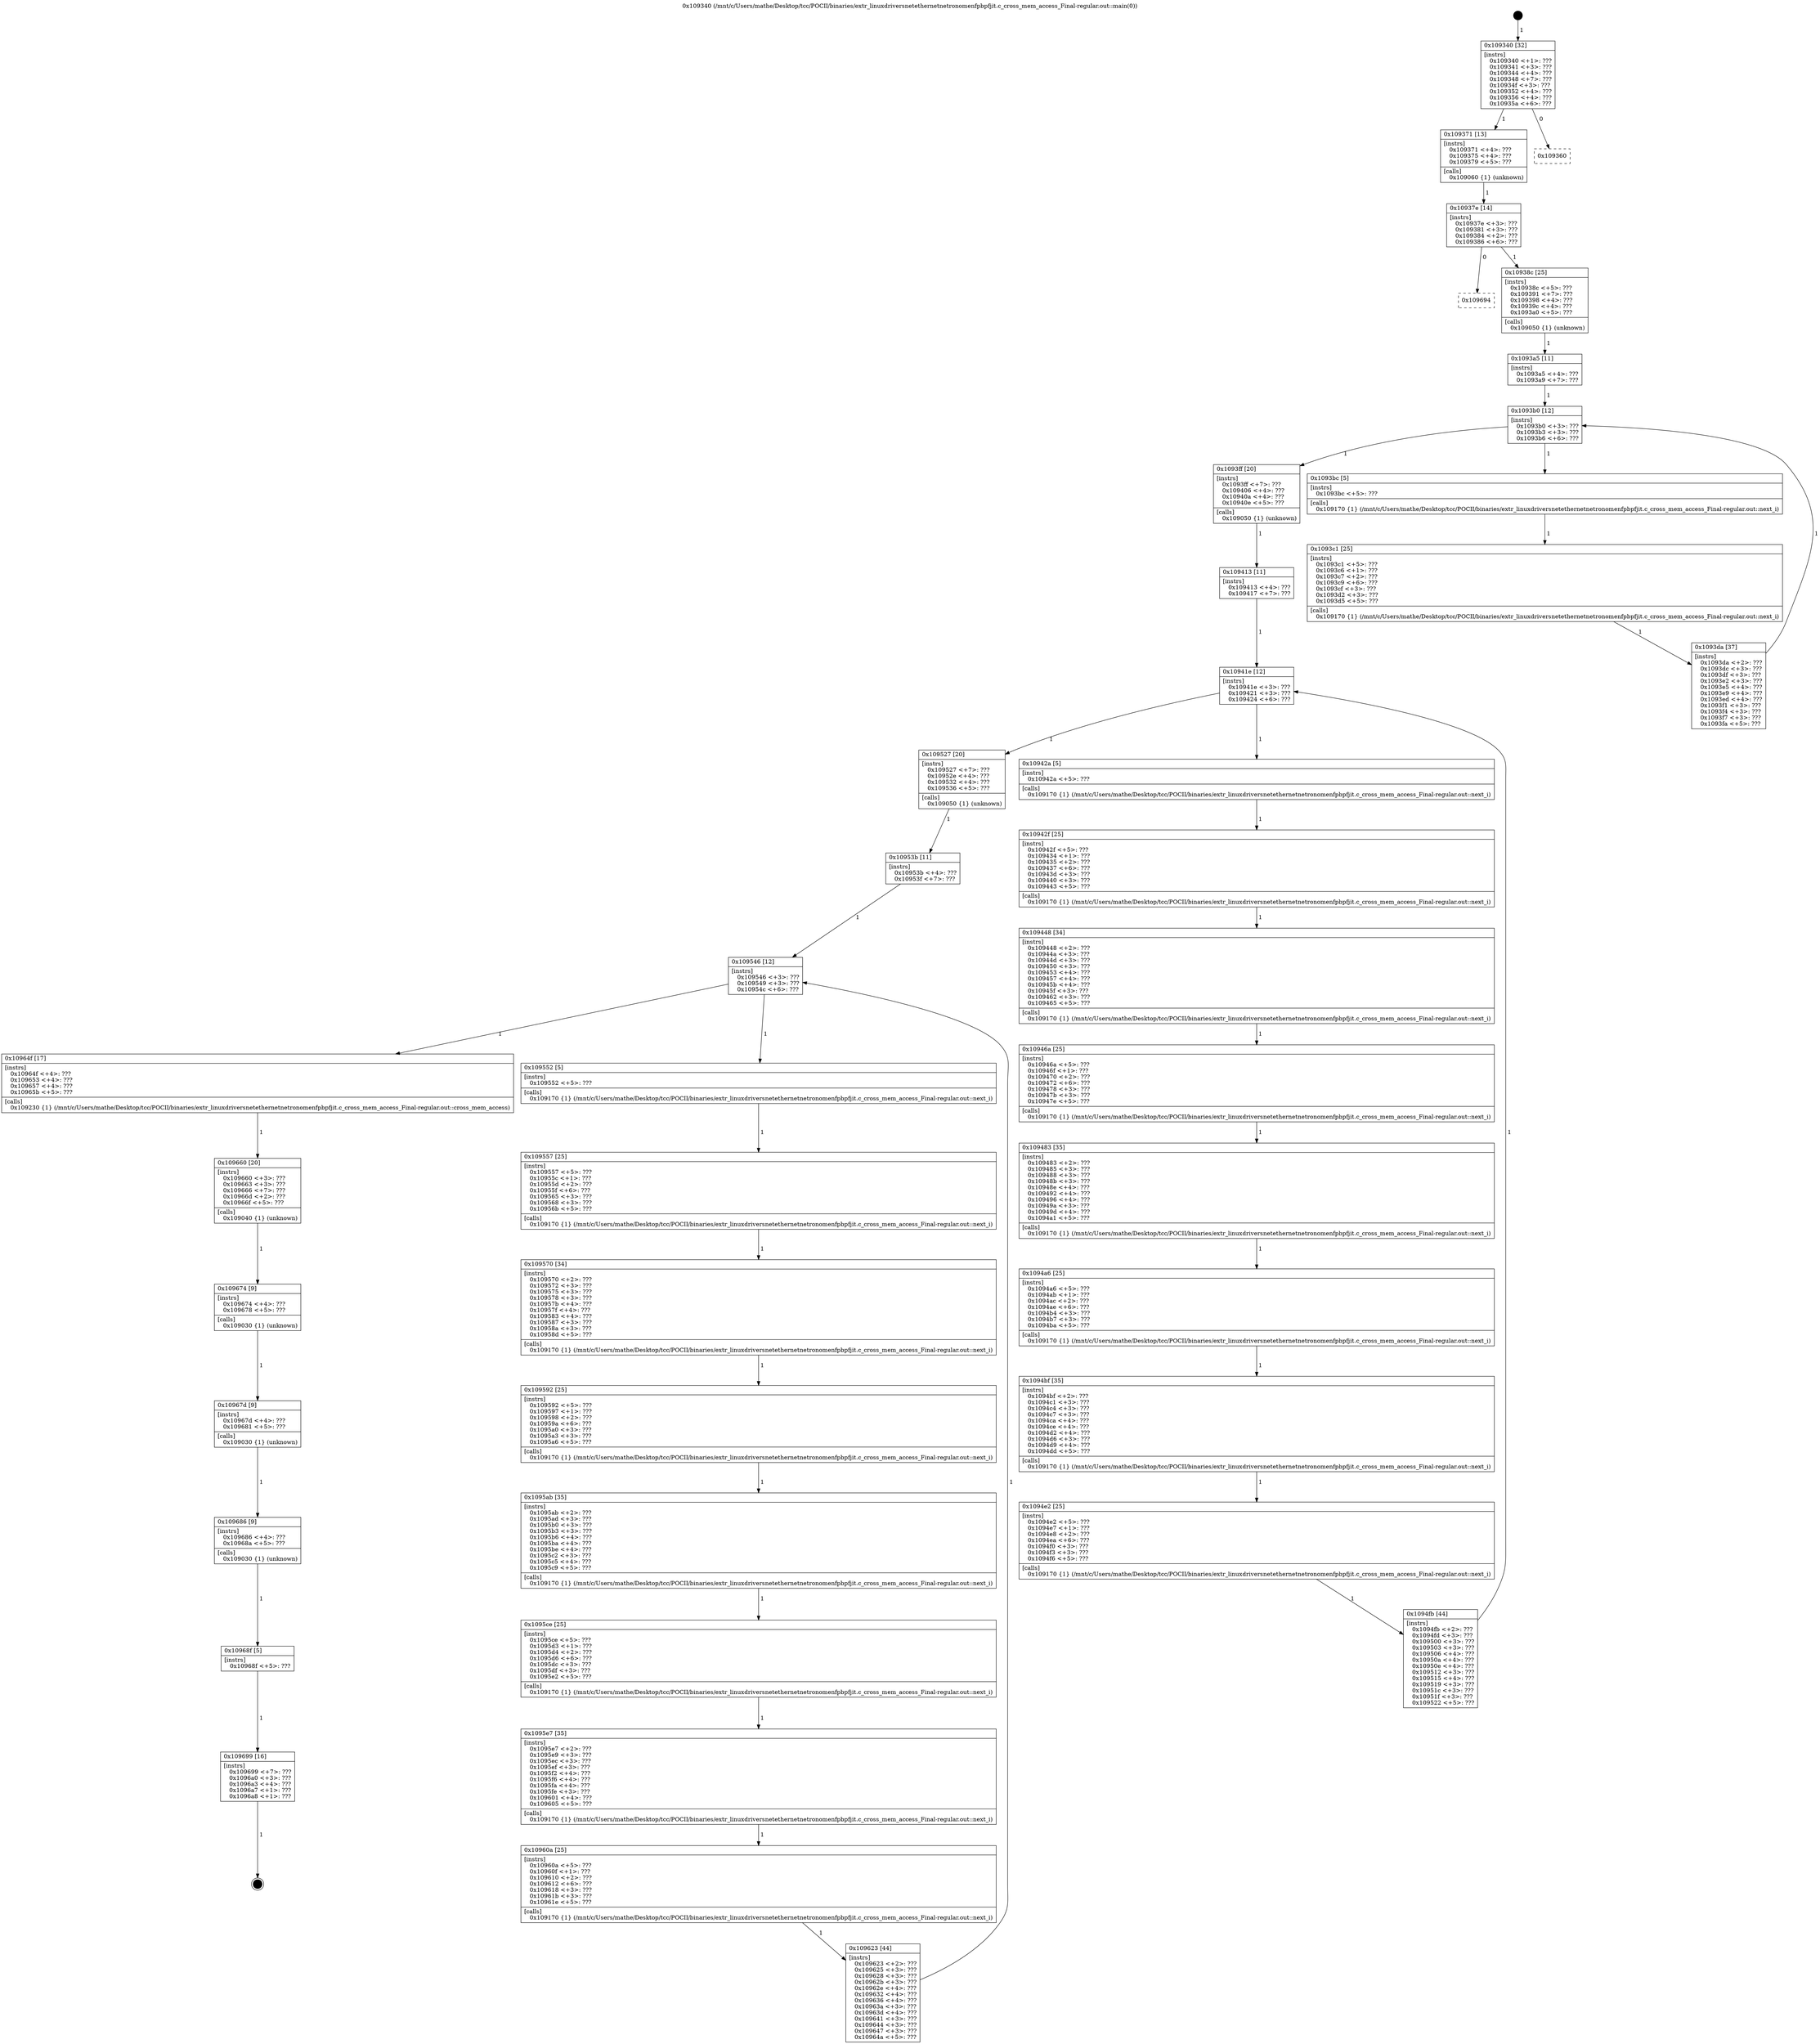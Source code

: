 digraph "0x109340" {
  label = "0x109340 (/mnt/c/Users/mathe/Desktop/tcc/POCII/binaries/extr_linuxdriversnetethernetnetronomenfpbpfjit.c_cross_mem_access_Final-regular.out::main(0))"
  labelloc = "t"
  node[shape=record]

  Entry [label="",width=0.3,height=0.3,shape=circle,fillcolor=black,style=filled]
  "0x109340" [label="{
     0x109340 [32]\l
     | [instrs]\l
     &nbsp;&nbsp;0x109340 \<+1\>: ???\l
     &nbsp;&nbsp;0x109341 \<+3\>: ???\l
     &nbsp;&nbsp;0x109344 \<+4\>: ???\l
     &nbsp;&nbsp;0x109348 \<+7\>: ???\l
     &nbsp;&nbsp;0x10934f \<+3\>: ???\l
     &nbsp;&nbsp;0x109352 \<+4\>: ???\l
     &nbsp;&nbsp;0x109356 \<+4\>: ???\l
     &nbsp;&nbsp;0x10935a \<+6\>: ???\l
  }"]
  "0x109371" [label="{
     0x109371 [13]\l
     | [instrs]\l
     &nbsp;&nbsp;0x109371 \<+4\>: ???\l
     &nbsp;&nbsp;0x109375 \<+4\>: ???\l
     &nbsp;&nbsp;0x109379 \<+5\>: ???\l
     | [calls]\l
     &nbsp;&nbsp;0x109060 \{1\} (unknown)\l
  }"]
  "0x109360" [label="{
     0x109360\l
  }", style=dashed]
  "0x10937e" [label="{
     0x10937e [14]\l
     | [instrs]\l
     &nbsp;&nbsp;0x10937e \<+3\>: ???\l
     &nbsp;&nbsp;0x109381 \<+3\>: ???\l
     &nbsp;&nbsp;0x109384 \<+2\>: ???\l
     &nbsp;&nbsp;0x109386 \<+6\>: ???\l
  }"]
  "0x109694" [label="{
     0x109694\l
  }", style=dashed]
  "0x10938c" [label="{
     0x10938c [25]\l
     | [instrs]\l
     &nbsp;&nbsp;0x10938c \<+5\>: ???\l
     &nbsp;&nbsp;0x109391 \<+7\>: ???\l
     &nbsp;&nbsp;0x109398 \<+4\>: ???\l
     &nbsp;&nbsp;0x10939c \<+4\>: ???\l
     &nbsp;&nbsp;0x1093a0 \<+5\>: ???\l
     | [calls]\l
     &nbsp;&nbsp;0x109050 \{1\} (unknown)\l
  }"]
  Exit [label="",width=0.3,height=0.3,shape=circle,fillcolor=black,style=filled,peripheries=2]
  "0x1093b0" [label="{
     0x1093b0 [12]\l
     | [instrs]\l
     &nbsp;&nbsp;0x1093b0 \<+3\>: ???\l
     &nbsp;&nbsp;0x1093b3 \<+3\>: ???\l
     &nbsp;&nbsp;0x1093b6 \<+6\>: ???\l
  }"]
  "0x1093ff" [label="{
     0x1093ff [20]\l
     | [instrs]\l
     &nbsp;&nbsp;0x1093ff \<+7\>: ???\l
     &nbsp;&nbsp;0x109406 \<+4\>: ???\l
     &nbsp;&nbsp;0x10940a \<+4\>: ???\l
     &nbsp;&nbsp;0x10940e \<+5\>: ???\l
     | [calls]\l
     &nbsp;&nbsp;0x109050 \{1\} (unknown)\l
  }"]
  "0x1093bc" [label="{
     0x1093bc [5]\l
     | [instrs]\l
     &nbsp;&nbsp;0x1093bc \<+5\>: ???\l
     | [calls]\l
     &nbsp;&nbsp;0x109170 \{1\} (/mnt/c/Users/mathe/Desktop/tcc/POCII/binaries/extr_linuxdriversnetethernetnetronomenfpbpfjit.c_cross_mem_access_Final-regular.out::next_i)\l
  }"]
  "0x1093c1" [label="{
     0x1093c1 [25]\l
     | [instrs]\l
     &nbsp;&nbsp;0x1093c1 \<+5\>: ???\l
     &nbsp;&nbsp;0x1093c6 \<+1\>: ???\l
     &nbsp;&nbsp;0x1093c7 \<+2\>: ???\l
     &nbsp;&nbsp;0x1093c9 \<+6\>: ???\l
     &nbsp;&nbsp;0x1093cf \<+3\>: ???\l
     &nbsp;&nbsp;0x1093d2 \<+3\>: ???\l
     &nbsp;&nbsp;0x1093d5 \<+5\>: ???\l
     | [calls]\l
     &nbsp;&nbsp;0x109170 \{1\} (/mnt/c/Users/mathe/Desktop/tcc/POCII/binaries/extr_linuxdriversnetethernetnetronomenfpbpfjit.c_cross_mem_access_Final-regular.out::next_i)\l
  }"]
  "0x1093da" [label="{
     0x1093da [37]\l
     | [instrs]\l
     &nbsp;&nbsp;0x1093da \<+2\>: ???\l
     &nbsp;&nbsp;0x1093dc \<+3\>: ???\l
     &nbsp;&nbsp;0x1093df \<+3\>: ???\l
     &nbsp;&nbsp;0x1093e2 \<+3\>: ???\l
     &nbsp;&nbsp;0x1093e5 \<+4\>: ???\l
     &nbsp;&nbsp;0x1093e9 \<+4\>: ???\l
     &nbsp;&nbsp;0x1093ed \<+4\>: ???\l
     &nbsp;&nbsp;0x1093f1 \<+3\>: ???\l
     &nbsp;&nbsp;0x1093f4 \<+3\>: ???\l
     &nbsp;&nbsp;0x1093f7 \<+3\>: ???\l
     &nbsp;&nbsp;0x1093fa \<+5\>: ???\l
  }"]
  "0x1093a5" [label="{
     0x1093a5 [11]\l
     | [instrs]\l
     &nbsp;&nbsp;0x1093a5 \<+4\>: ???\l
     &nbsp;&nbsp;0x1093a9 \<+7\>: ???\l
  }"]
  "0x10941e" [label="{
     0x10941e [12]\l
     | [instrs]\l
     &nbsp;&nbsp;0x10941e \<+3\>: ???\l
     &nbsp;&nbsp;0x109421 \<+3\>: ???\l
     &nbsp;&nbsp;0x109424 \<+6\>: ???\l
  }"]
  "0x109527" [label="{
     0x109527 [20]\l
     | [instrs]\l
     &nbsp;&nbsp;0x109527 \<+7\>: ???\l
     &nbsp;&nbsp;0x10952e \<+4\>: ???\l
     &nbsp;&nbsp;0x109532 \<+4\>: ???\l
     &nbsp;&nbsp;0x109536 \<+5\>: ???\l
     | [calls]\l
     &nbsp;&nbsp;0x109050 \{1\} (unknown)\l
  }"]
  "0x10942a" [label="{
     0x10942a [5]\l
     | [instrs]\l
     &nbsp;&nbsp;0x10942a \<+5\>: ???\l
     | [calls]\l
     &nbsp;&nbsp;0x109170 \{1\} (/mnt/c/Users/mathe/Desktop/tcc/POCII/binaries/extr_linuxdriversnetethernetnetronomenfpbpfjit.c_cross_mem_access_Final-regular.out::next_i)\l
  }"]
  "0x10942f" [label="{
     0x10942f [25]\l
     | [instrs]\l
     &nbsp;&nbsp;0x10942f \<+5\>: ???\l
     &nbsp;&nbsp;0x109434 \<+1\>: ???\l
     &nbsp;&nbsp;0x109435 \<+2\>: ???\l
     &nbsp;&nbsp;0x109437 \<+6\>: ???\l
     &nbsp;&nbsp;0x10943d \<+3\>: ???\l
     &nbsp;&nbsp;0x109440 \<+3\>: ???\l
     &nbsp;&nbsp;0x109443 \<+5\>: ???\l
     | [calls]\l
     &nbsp;&nbsp;0x109170 \{1\} (/mnt/c/Users/mathe/Desktop/tcc/POCII/binaries/extr_linuxdriversnetethernetnetronomenfpbpfjit.c_cross_mem_access_Final-regular.out::next_i)\l
  }"]
  "0x109448" [label="{
     0x109448 [34]\l
     | [instrs]\l
     &nbsp;&nbsp;0x109448 \<+2\>: ???\l
     &nbsp;&nbsp;0x10944a \<+3\>: ???\l
     &nbsp;&nbsp;0x10944d \<+3\>: ???\l
     &nbsp;&nbsp;0x109450 \<+3\>: ???\l
     &nbsp;&nbsp;0x109453 \<+4\>: ???\l
     &nbsp;&nbsp;0x109457 \<+4\>: ???\l
     &nbsp;&nbsp;0x10945b \<+4\>: ???\l
     &nbsp;&nbsp;0x10945f \<+3\>: ???\l
     &nbsp;&nbsp;0x109462 \<+3\>: ???\l
     &nbsp;&nbsp;0x109465 \<+5\>: ???\l
     | [calls]\l
     &nbsp;&nbsp;0x109170 \{1\} (/mnt/c/Users/mathe/Desktop/tcc/POCII/binaries/extr_linuxdriversnetethernetnetronomenfpbpfjit.c_cross_mem_access_Final-regular.out::next_i)\l
  }"]
  "0x10946a" [label="{
     0x10946a [25]\l
     | [instrs]\l
     &nbsp;&nbsp;0x10946a \<+5\>: ???\l
     &nbsp;&nbsp;0x10946f \<+1\>: ???\l
     &nbsp;&nbsp;0x109470 \<+2\>: ???\l
     &nbsp;&nbsp;0x109472 \<+6\>: ???\l
     &nbsp;&nbsp;0x109478 \<+3\>: ???\l
     &nbsp;&nbsp;0x10947b \<+3\>: ???\l
     &nbsp;&nbsp;0x10947e \<+5\>: ???\l
     | [calls]\l
     &nbsp;&nbsp;0x109170 \{1\} (/mnt/c/Users/mathe/Desktop/tcc/POCII/binaries/extr_linuxdriversnetethernetnetronomenfpbpfjit.c_cross_mem_access_Final-regular.out::next_i)\l
  }"]
  "0x109483" [label="{
     0x109483 [35]\l
     | [instrs]\l
     &nbsp;&nbsp;0x109483 \<+2\>: ???\l
     &nbsp;&nbsp;0x109485 \<+3\>: ???\l
     &nbsp;&nbsp;0x109488 \<+3\>: ???\l
     &nbsp;&nbsp;0x10948b \<+3\>: ???\l
     &nbsp;&nbsp;0x10948e \<+4\>: ???\l
     &nbsp;&nbsp;0x109492 \<+4\>: ???\l
     &nbsp;&nbsp;0x109496 \<+4\>: ???\l
     &nbsp;&nbsp;0x10949a \<+3\>: ???\l
     &nbsp;&nbsp;0x10949d \<+4\>: ???\l
     &nbsp;&nbsp;0x1094a1 \<+5\>: ???\l
     | [calls]\l
     &nbsp;&nbsp;0x109170 \{1\} (/mnt/c/Users/mathe/Desktop/tcc/POCII/binaries/extr_linuxdriversnetethernetnetronomenfpbpfjit.c_cross_mem_access_Final-regular.out::next_i)\l
  }"]
  "0x1094a6" [label="{
     0x1094a6 [25]\l
     | [instrs]\l
     &nbsp;&nbsp;0x1094a6 \<+5\>: ???\l
     &nbsp;&nbsp;0x1094ab \<+1\>: ???\l
     &nbsp;&nbsp;0x1094ac \<+2\>: ???\l
     &nbsp;&nbsp;0x1094ae \<+6\>: ???\l
     &nbsp;&nbsp;0x1094b4 \<+3\>: ???\l
     &nbsp;&nbsp;0x1094b7 \<+3\>: ???\l
     &nbsp;&nbsp;0x1094ba \<+5\>: ???\l
     | [calls]\l
     &nbsp;&nbsp;0x109170 \{1\} (/mnt/c/Users/mathe/Desktop/tcc/POCII/binaries/extr_linuxdriversnetethernetnetronomenfpbpfjit.c_cross_mem_access_Final-regular.out::next_i)\l
  }"]
  "0x1094bf" [label="{
     0x1094bf [35]\l
     | [instrs]\l
     &nbsp;&nbsp;0x1094bf \<+2\>: ???\l
     &nbsp;&nbsp;0x1094c1 \<+3\>: ???\l
     &nbsp;&nbsp;0x1094c4 \<+3\>: ???\l
     &nbsp;&nbsp;0x1094c7 \<+3\>: ???\l
     &nbsp;&nbsp;0x1094ca \<+4\>: ???\l
     &nbsp;&nbsp;0x1094ce \<+4\>: ???\l
     &nbsp;&nbsp;0x1094d2 \<+4\>: ???\l
     &nbsp;&nbsp;0x1094d6 \<+3\>: ???\l
     &nbsp;&nbsp;0x1094d9 \<+4\>: ???\l
     &nbsp;&nbsp;0x1094dd \<+5\>: ???\l
     | [calls]\l
     &nbsp;&nbsp;0x109170 \{1\} (/mnt/c/Users/mathe/Desktop/tcc/POCII/binaries/extr_linuxdriversnetethernetnetronomenfpbpfjit.c_cross_mem_access_Final-regular.out::next_i)\l
  }"]
  "0x1094e2" [label="{
     0x1094e2 [25]\l
     | [instrs]\l
     &nbsp;&nbsp;0x1094e2 \<+5\>: ???\l
     &nbsp;&nbsp;0x1094e7 \<+1\>: ???\l
     &nbsp;&nbsp;0x1094e8 \<+2\>: ???\l
     &nbsp;&nbsp;0x1094ea \<+6\>: ???\l
     &nbsp;&nbsp;0x1094f0 \<+3\>: ???\l
     &nbsp;&nbsp;0x1094f3 \<+3\>: ???\l
     &nbsp;&nbsp;0x1094f6 \<+5\>: ???\l
     | [calls]\l
     &nbsp;&nbsp;0x109170 \{1\} (/mnt/c/Users/mathe/Desktop/tcc/POCII/binaries/extr_linuxdriversnetethernetnetronomenfpbpfjit.c_cross_mem_access_Final-regular.out::next_i)\l
  }"]
  "0x1094fb" [label="{
     0x1094fb [44]\l
     | [instrs]\l
     &nbsp;&nbsp;0x1094fb \<+2\>: ???\l
     &nbsp;&nbsp;0x1094fd \<+3\>: ???\l
     &nbsp;&nbsp;0x109500 \<+3\>: ???\l
     &nbsp;&nbsp;0x109503 \<+3\>: ???\l
     &nbsp;&nbsp;0x109506 \<+4\>: ???\l
     &nbsp;&nbsp;0x10950a \<+4\>: ???\l
     &nbsp;&nbsp;0x10950e \<+4\>: ???\l
     &nbsp;&nbsp;0x109512 \<+3\>: ???\l
     &nbsp;&nbsp;0x109515 \<+4\>: ???\l
     &nbsp;&nbsp;0x109519 \<+3\>: ???\l
     &nbsp;&nbsp;0x10951c \<+3\>: ???\l
     &nbsp;&nbsp;0x10951f \<+3\>: ???\l
     &nbsp;&nbsp;0x109522 \<+5\>: ???\l
  }"]
  "0x109413" [label="{
     0x109413 [11]\l
     | [instrs]\l
     &nbsp;&nbsp;0x109413 \<+4\>: ???\l
     &nbsp;&nbsp;0x109417 \<+7\>: ???\l
  }"]
  "0x109546" [label="{
     0x109546 [12]\l
     | [instrs]\l
     &nbsp;&nbsp;0x109546 \<+3\>: ???\l
     &nbsp;&nbsp;0x109549 \<+3\>: ???\l
     &nbsp;&nbsp;0x10954c \<+6\>: ???\l
  }"]
  "0x10964f" [label="{
     0x10964f [17]\l
     | [instrs]\l
     &nbsp;&nbsp;0x10964f \<+4\>: ???\l
     &nbsp;&nbsp;0x109653 \<+4\>: ???\l
     &nbsp;&nbsp;0x109657 \<+4\>: ???\l
     &nbsp;&nbsp;0x10965b \<+5\>: ???\l
     | [calls]\l
     &nbsp;&nbsp;0x109230 \{1\} (/mnt/c/Users/mathe/Desktop/tcc/POCII/binaries/extr_linuxdriversnetethernetnetronomenfpbpfjit.c_cross_mem_access_Final-regular.out::cross_mem_access)\l
  }"]
  "0x109552" [label="{
     0x109552 [5]\l
     | [instrs]\l
     &nbsp;&nbsp;0x109552 \<+5\>: ???\l
     | [calls]\l
     &nbsp;&nbsp;0x109170 \{1\} (/mnt/c/Users/mathe/Desktop/tcc/POCII/binaries/extr_linuxdriversnetethernetnetronomenfpbpfjit.c_cross_mem_access_Final-regular.out::next_i)\l
  }"]
  "0x109557" [label="{
     0x109557 [25]\l
     | [instrs]\l
     &nbsp;&nbsp;0x109557 \<+5\>: ???\l
     &nbsp;&nbsp;0x10955c \<+1\>: ???\l
     &nbsp;&nbsp;0x10955d \<+2\>: ???\l
     &nbsp;&nbsp;0x10955f \<+6\>: ???\l
     &nbsp;&nbsp;0x109565 \<+3\>: ???\l
     &nbsp;&nbsp;0x109568 \<+3\>: ???\l
     &nbsp;&nbsp;0x10956b \<+5\>: ???\l
     | [calls]\l
     &nbsp;&nbsp;0x109170 \{1\} (/mnt/c/Users/mathe/Desktop/tcc/POCII/binaries/extr_linuxdriversnetethernetnetronomenfpbpfjit.c_cross_mem_access_Final-regular.out::next_i)\l
  }"]
  "0x109570" [label="{
     0x109570 [34]\l
     | [instrs]\l
     &nbsp;&nbsp;0x109570 \<+2\>: ???\l
     &nbsp;&nbsp;0x109572 \<+3\>: ???\l
     &nbsp;&nbsp;0x109575 \<+3\>: ???\l
     &nbsp;&nbsp;0x109578 \<+3\>: ???\l
     &nbsp;&nbsp;0x10957b \<+4\>: ???\l
     &nbsp;&nbsp;0x10957f \<+4\>: ???\l
     &nbsp;&nbsp;0x109583 \<+4\>: ???\l
     &nbsp;&nbsp;0x109587 \<+3\>: ???\l
     &nbsp;&nbsp;0x10958a \<+3\>: ???\l
     &nbsp;&nbsp;0x10958d \<+5\>: ???\l
     | [calls]\l
     &nbsp;&nbsp;0x109170 \{1\} (/mnt/c/Users/mathe/Desktop/tcc/POCII/binaries/extr_linuxdriversnetethernetnetronomenfpbpfjit.c_cross_mem_access_Final-regular.out::next_i)\l
  }"]
  "0x109592" [label="{
     0x109592 [25]\l
     | [instrs]\l
     &nbsp;&nbsp;0x109592 \<+5\>: ???\l
     &nbsp;&nbsp;0x109597 \<+1\>: ???\l
     &nbsp;&nbsp;0x109598 \<+2\>: ???\l
     &nbsp;&nbsp;0x10959a \<+6\>: ???\l
     &nbsp;&nbsp;0x1095a0 \<+3\>: ???\l
     &nbsp;&nbsp;0x1095a3 \<+3\>: ???\l
     &nbsp;&nbsp;0x1095a6 \<+5\>: ???\l
     | [calls]\l
     &nbsp;&nbsp;0x109170 \{1\} (/mnt/c/Users/mathe/Desktop/tcc/POCII/binaries/extr_linuxdriversnetethernetnetronomenfpbpfjit.c_cross_mem_access_Final-regular.out::next_i)\l
  }"]
  "0x1095ab" [label="{
     0x1095ab [35]\l
     | [instrs]\l
     &nbsp;&nbsp;0x1095ab \<+2\>: ???\l
     &nbsp;&nbsp;0x1095ad \<+3\>: ???\l
     &nbsp;&nbsp;0x1095b0 \<+3\>: ???\l
     &nbsp;&nbsp;0x1095b3 \<+3\>: ???\l
     &nbsp;&nbsp;0x1095b6 \<+4\>: ???\l
     &nbsp;&nbsp;0x1095ba \<+4\>: ???\l
     &nbsp;&nbsp;0x1095be \<+4\>: ???\l
     &nbsp;&nbsp;0x1095c2 \<+3\>: ???\l
     &nbsp;&nbsp;0x1095c5 \<+4\>: ???\l
     &nbsp;&nbsp;0x1095c9 \<+5\>: ???\l
     | [calls]\l
     &nbsp;&nbsp;0x109170 \{1\} (/mnt/c/Users/mathe/Desktop/tcc/POCII/binaries/extr_linuxdriversnetethernetnetronomenfpbpfjit.c_cross_mem_access_Final-regular.out::next_i)\l
  }"]
  "0x1095ce" [label="{
     0x1095ce [25]\l
     | [instrs]\l
     &nbsp;&nbsp;0x1095ce \<+5\>: ???\l
     &nbsp;&nbsp;0x1095d3 \<+1\>: ???\l
     &nbsp;&nbsp;0x1095d4 \<+2\>: ???\l
     &nbsp;&nbsp;0x1095d6 \<+6\>: ???\l
     &nbsp;&nbsp;0x1095dc \<+3\>: ???\l
     &nbsp;&nbsp;0x1095df \<+3\>: ???\l
     &nbsp;&nbsp;0x1095e2 \<+5\>: ???\l
     | [calls]\l
     &nbsp;&nbsp;0x109170 \{1\} (/mnt/c/Users/mathe/Desktop/tcc/POCII/binaries/extr_linuxdriversnetethernetnetronomenfpbpfjit.c_cross_mem_access_Final-regular.out::next_i)\l
  }"]
  "0x1095e7" [label="{
     0x1095e7 [35]\l
     | [instrs]\l
     &nbsp;&nbsp;0x1095e7 \<+2\>: ???\l
     &nbsp;&nbsp;0x1095e9 \<+3\>: ???\l
     &nbsp;&nbsp;0x1095ec \<+3\>: ???\l
     &nbsp;&nbsp;0x1095ef \<+3\>: ???\l
     &nbsp;&nbsp;0x1095f2 \<+4\>: ???\l
     &nbsp;&nbsp;0x1095f6 \<+4\>: ???\l
     &nbsp;&nbsp;0x1095fa \<+4\>: ???\l
     &nbsp;&nbsp;0x1095fe \<+3\>: ???\l
     &nbsp;&nbsp;0x109601 \<+4\>: ???\l
     &nbsp;&nbsp;0x109605 \<+5\>: ???\l
     | [calls]\l
     &nbsp;&nbsp;0x109170 \{1\} (/mnt/c/Users/mathe/Desktop/tcc/POCII/binaries/extr_linuxdriversnetethernetnetronomenfpbpfjit.c_cross_mem_access_Final-regular.out::next_i)\l
  }"]
  "0x10960a" [label="{
     0x10960a [25]\l
     | [instrs]\l
     &nbsp;&nbsp;0x10960a \<+5\>: ???\l
     &nbsp;&nbsp;0x10960f \<+1\>: ???\l
     &nbsp;&nbsp;0x109610 \<+2\>: ???\l
     &nbsp;&nbsp;0x109612 \<+6\>: ???\l
     &nbsp;&nbsp;0x109618 \<+3\>: ???\l
     &nbsp;&nbsp;0x10961b \<+3\>: ???\l
     &nbsp;&nbsp;0x10961e \<+5\>: ???\l
     | [calls]\l
     &nbsp;&nbsp;0x109170 \{1\} (/mnt/c/Users/mathe/Desktop/tcc/POCII/binaries/extr_linuxdriversnetethernetnetronomenfpbpfjit.c_cross_mem_access_Final-regular.out::next_i)\l
  }"]
  "0x109623" [label="{
     0x109623 [44]\l
     | [instrs]\l
     &nbsp;&nbsp;0x109623 \<+2\>: ???\l
     &nbsp;&nbsp;0x109625 \<+3\>: ???\l
     &nbsp;&nbsp;0x109628 \<+3\>: ???\l
     &nbsp;&nbsp;0x10962b \<+3\>: ???\l
     &nbsp;&nbsp;0x10962e \<+4\>: ???\l
     &nbsp;&nbsp;0x109632 \<+4\>: ???\l
     &nbsp;&nbsp;0x109636 \<+4\>: ???\l
     &nbsp;&nbsp;0x10963a \<+3\>: ???\l
     &nbsp;&nbsp;0x10963d \<+4\>: ???\l
     &nbsp;&nbsp;0x109641 \<+3\>: ???\l
     &nbsp;&nbsp;0x109644 \<+3\>: ???\l
     &nbsp;&nbsp;0x109647 \<+3\>: ???\l
     &nbsp;&nbsp;0x10964a \<+5\>: ???\l
  }"]
  "0x10953b" [label="{
     0x10953b [11]\l
     | [instrs]\l
     &nbsp;&nbsp;0x10953b \<+4\>: ???\l
     &nbsp;&nbsp;0x10953f \<+7\>: ???\l
  }"]
  "0x109660" [label="{
     0x109660 [20]\l
     | [instrs]\l
     &nbsp;&nbsp;0x109660 \<+3\>: ???\l
     &nbsp;&nbsp;0x109663 \<+3\>: ???\l
     &nbsp;&nbsp;0x109666 \<+7\>: ???\l
     &nbsp;&nbsp;0x10966d \<+2\>: ???\l
     &nbsp;&nbsp;0x10966f \<+5\>: ???\l
     | [calls]\l
     &nbsp;&nbsp;0x109040 \{1\} (unknown)\l
  }"]
  "0x109674" [label="{
     0x109674 [9]\l
     | [instrs]\l
     &nbsp;&nbsp;0x109674 \<+4\>: ???\l
     &nbsp;&nbsp;0x109678 \<+5\>: ???\l
     | [calls]\l
     &nbsp;&nbsp;0x109030 \{1\} (unknown)\l
  }"]
  "0x10967d" [label="{
     0x10967d [9]\l
     | [instrs]\l
     &nbsp;&nbsp;0x10967d \<+4\>: ???\l
     &nbsp;&nbsp;0x109681 \<+5\>: ???\l
     | [calls]\l
     &nbsp;&nbsp;0x109030 \{1\} (unknown)\l
  }"]
  "0x109686" [label="{
     0x109686 [9]\l
     | [instrs]\l
     &nbsp;&nbsp;0x109686 \<+4\>: ???\l
     &nbsp;&nbsp;0x10968a \<+5\>: ???\l
     | [calls]\l
     &nbsp;&nbsp;0x109030 \{1\} (unknown)\l
  }"]
  "0x10968f" [label="{
     0x10968f [5]\l
     | [instrs]\l
     &nbsp;&nbsp;0x10968f \<+5\>: ???\l
  }"]
  "0x109699" [label="{
     0x109699 [16]\l
     | [instrs]\l
     &nbsp;&nbsp;0x109699 \<+7\>: ???\l
     &nbsp;&nbsp;0x1096a0 \<+3\>: ???\l
     &nbsp;&nbsp;0x1096a3 \<+4\>: ???\l
     &nbsp;&nbsp;0x1096a7 \<+1\>: ???\l
     &nbsp;&nbsp;0x1096a8 \<+1\>: ???\l
  }"]
  Entry -> "0x109340" [label=" 1"]
  "0x109340" -> "0x109371" [label=" 1"]
  "0x109340" -> "0x109360" [label=" 0"]
  "0x109371" -> "0x10937e" [label=" 1"]
  "0x10937e" -> "0x109694" [label=" 0"]
  "0x10937e" -> "0x10938c" [label=" 1"]
  "0x109699" -> Exit [label=" 1"]
  "0x10938c" -> "0x1093a5" [label=" 1"]
  "0x1093b0" -> "0x1093ff" [label=" 1"]
  "0x1093b0" -> "0x1093bc" [label=" 1"]
  "0x1093bc" -> "0x1093c1" [label=" 1"]
  "0x1093c1" -> "0x1093da" [label=" 1"]
  "0x1093a5" -> "0x1093b0" [label=" 1"]
  "0x1093da" -> "0x1093b0" [label=" 1"]
  "0x1093ff" -> "0x109413" [label=" 1"]
  "0x10941e" -> "0x109527" [label=" 1"]
  "0x10941e" -> "0x10942a" [label=" 1"]
  "0x10942a" -> "0x10942f" [label=" 1"]
  "0x10942f" -> "0x109448" [label=" 1"]
  "0x109448" -> "0x10946a" [label=" 1"]
  "0x10946a" -> "0x109483" [label=" 1"]
  "0x109483" -> "0x1094a6" [label=" 1"]
  "0x1094a6" -> "0x1094bf" [label=" 1"]
  "0x1094bf" -> "0x1094e2" [label=" 1"]
  "0x1094e2" -> "0x1094fb" [label=" 1"]
  "0x109413" -> "0x10941e" [label=" 1"]
  "0x1094fb" -> "0x10941e" [label=" 1"]
  "0x109527" -> "0x10953b" [label=" 1"]
  "0x109546" -> "0x10964f" [label=" 1"]
  "0x109546" -> "0x109552" [label=" 1"]
  "0x109552" -> "0x109557" [label=" 1"]
  "0x109557" -> "0x109570" [label=" 1"]
  "0x109570" -> "0x109592" [label=" 1"]
  "0x109592" -> "0x1095ab" [label=" 1"]
  "0x1095ab" -> "0x1095ce" [label=" 1"]
  "0x1095ce" -> "0x1095e7" [label=" 1"]
  "0x1095e7" -> "0x10960a" [label=" 1"]
  "0x10960a" -> "0x109623" [label=" 1"]
  "0x10953b" -> "0x109546" [label=" 1"]
  "0x109623" -> "0x109546" [label=" 1"]
  "0x10964f" -> "0x109660" [label=" 1"]
  "0x109660" -> "0x109674" [label=" 1"]
  "0x109674" -> "0x10967d" [label=" 1"]
  "0x10967d" -> "0x109686" [label=" 1"]
  "0x109686" -> "0x10968f" [label=" 1"]
  "0x10968f" -> "0x109699" [label=" 1"]
}
